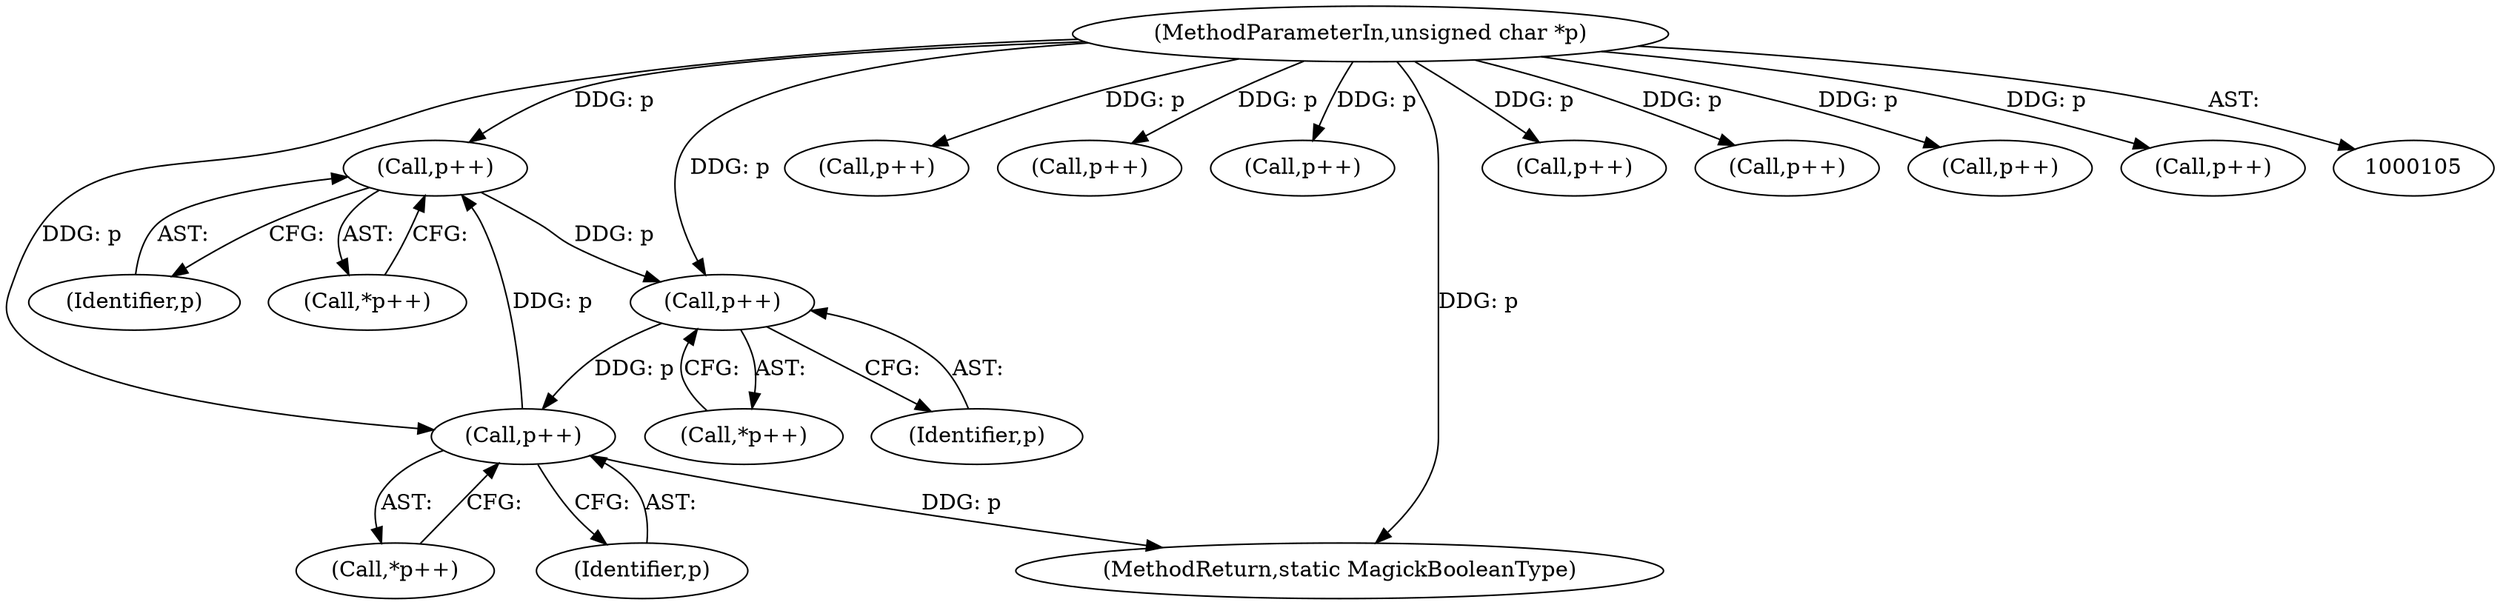digraph "0_ImageMagick_cc4ac341f29fa368da6ef01c207deaf8c61f6a2e@pointer" {
"1000776" [label="(Call,p++)"];
"1000790" [label="(Call,p++)"];
"1000783" [label="(Call,p++)"];
"1000776" [label="(Call,p++)"];
"1000108" [label="(MethodParameterIn,unsigned char *p)"];
"1000434" [label="(Call,p++)"];
"1000775" [label="(Call,*p++)"];
"1000783" [label="(Call,p++)"];
"1000654" [label="(Call,p++)"];
"1000784" [label="(Identifier,p)"];
"1000750" [label="(Call,p++)"];
"1000776" [label="(Call,p++)"];
"1000807" [label="(MethodReturn,static MagickBooleanType)"];
"1000108" [label="(MethodParameterIn,unsigned char *p)"];
"1000777" [label="(Identifier,p)"];
"1000789" [label="(Call,*p++)"];
"1000782" [label="(Call,*p++)"];
"1000202" [label="(Call,p++)"];
"1000791" [label="(Identifier,p)"];
"1000790" [label="(Call,p++)"];
"1000568" [label="(Call,p++)"];
"1000274" [label="(Call,p++)"];
"1000700" [label="(Call,p++)"];
"1000776" -> "1000775"  [label="AST: "];
"1000776" -> "1000777"  [label="CFG: "];
"1000777" -> "1000776"  [label="AST: "];
"1000775" -> "1000776"  [label="CFG: "];
"1000790" -> "1000776"  [label="DDG: p"];
"1000108" -> "1000776"  [label="DDG: p"];
"1000776" -> "1000783"  [label="DDG: p"];
"1000790" -> "1000789"  [label="AST: "];
"1000790" -> "1000791"  [label="CFG: "];
"1000791" -> "1000790"  [label="AST: "];
"1000789" -> "1000790"  [label="CFG: "];
"1000790" -> "1000807"  [label="DDG: p"];
"1000783" -> "1000790"  [label="DDG: p"];
"1000108" -> "1000790"  [label="DDG: p"];
"1000783" -> "1000782"  [label="AST: "];
"1000783" -> "1000784"  [label="CFG: "];
"1000784" -> "1000783"  [label="AST: "];
"1000782" -> "1000783"  [label="CFG: "];
"1000108" -> "1000783"  [label="DDG: p"];
"1000108" -> "1000105"  [label="AST: "];
"1000108" -> "1000807"  [label="DDG: p"];
"1000108" -> "1000202"  [label="DDG: p"];
"1000108" -> "1000274"  [label="DDG: p"];
"1000108" -> "1000434"  [label="DDG: p"];
"1000108" -> "1000568"  [label="DDG: p"];
"1000108" -> "1000654"  [label="DDG: p"];
"1000108" -> "1000700"  [label="DDG: p"];
"1000108" -> "1000750"  [label="DDG: p"];
}
